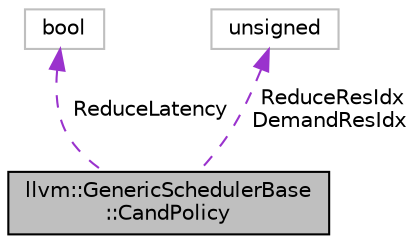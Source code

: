 digraph "llvm::GenericSchedulerBase::CandPolicy"
{
 // LATEX_PDF_SIZE
  bgcolor="transparent";
  edge [fontname="Helvetica",fontsize="10",labelfontname="Helvetica",labelfontsize="10"];
  node [fontname="Helvetica",fontsize="10",shape=record];
  Node1 [label="llvm::GenericSchedulerBase\l::CandPolicy",height=0.2,width=0.4,color="black", fillcolor="grey75", style="filled", fontcolor="black",tooltip="Policy for scheduling the next instruction in the candidate's zone."];
  Node2 -> Node1 [dir="back",color="darkorchid3",fontsize="10",style="dashed",label=" ReduceLatency" ,fontname="Helvetica"];
  Node2 [label="bool",height=0.2,width=0.4,color="grey75",tooltip=" "];
  Node3 -> Node1 [dir="back",color="darkorchid3",fontsize="10",style="dashed",label=" ReduceResIdx\nDemandResIdx" ,fontname="Helvetica"];
  Node3 [label="unsigned",height=0.2,width=0.4,color="grey75",tooltip=" "];
}
